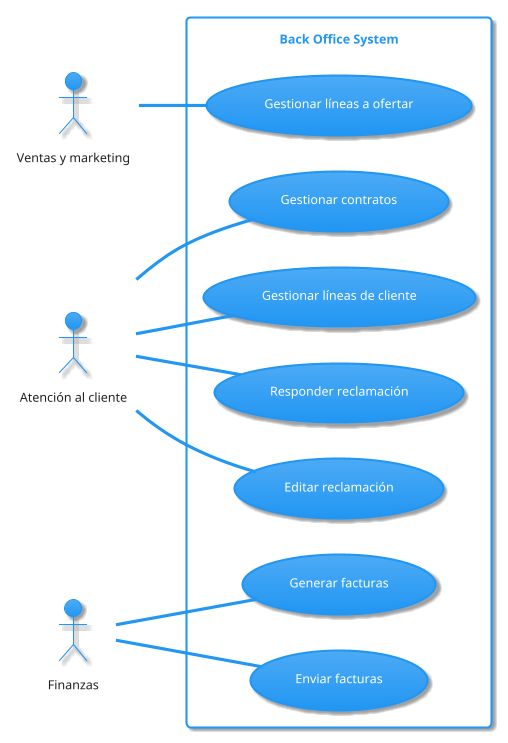 @startuml FrontOffice
!theme materia
left to right direction

actor "Ventas y marketing" as salesMarketing <<Empleado>>
actor "Atención al cliente" as customerService <<Empleado>>
actor "Finanzas" as finance <<Empleado>>

rectangle "Back Office System" {
    salesMarketing -- (Gestionar líneas a ofertar)
    customerService -- (Gestionar contratos)
    customerService -- (Gestionar líneas de cliente)
    customerService -- (Responder reclamación)
    customerService -- (Editar reclamación)
    finance -- (Generar facturas)
    finance -- (Enviar facturas)

}
@enduml
